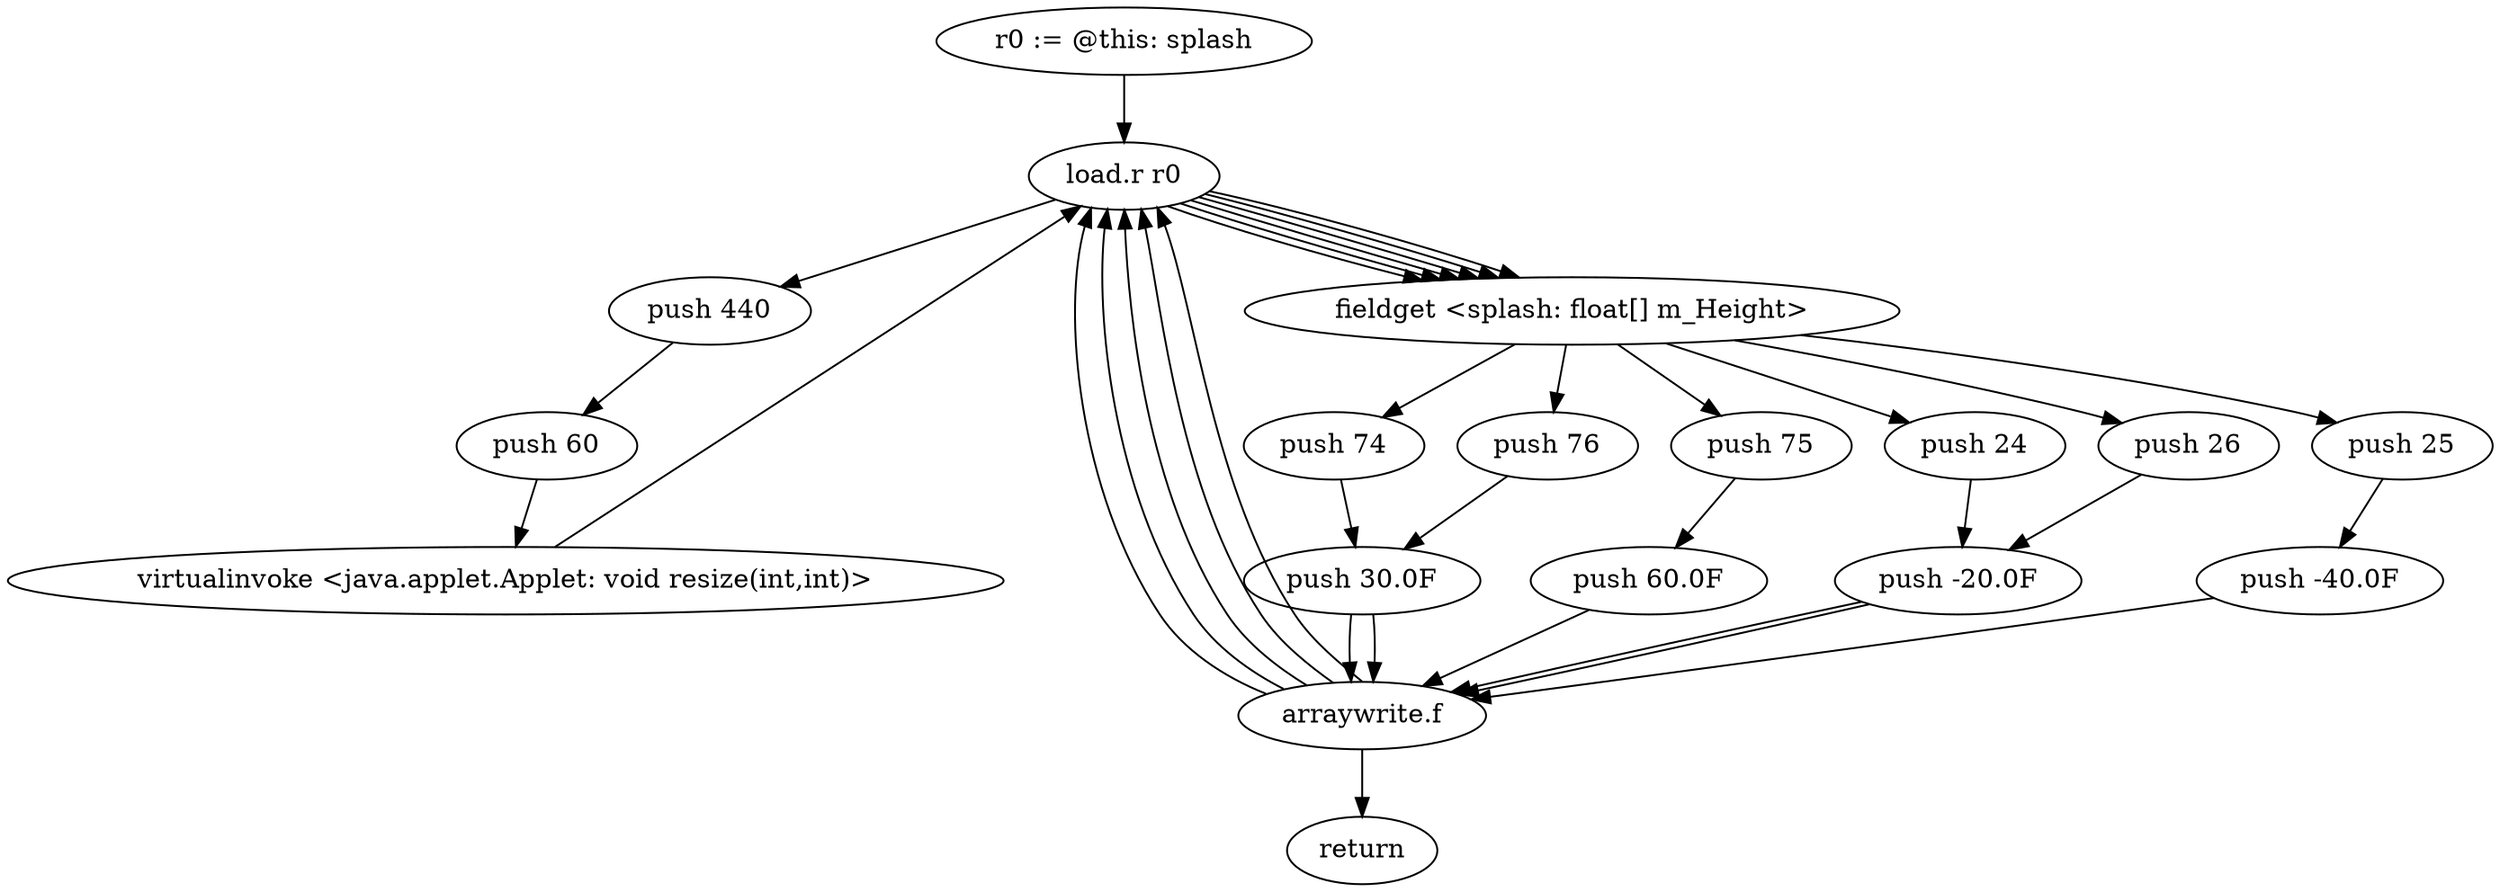 digraph "" {
    "r0 := @this: splash"
    "load.r r0"
    "r0 := @this: splash"->"load.r r0";
    "push 440"
    "load.r r0"->"push 440";
    "push 60"
    "push 440"->"push 60";
    "virtualinvoke <java.applet.Applet: void resize(int,int)>"
    "push 60"->"virtualinvoke <java.applet.Applet: void resize(int,int)>";
    "virtualinvoke <java.applet.Applet: void resize(int,int)>"->"load.r r0";
    "fieldget <splash: float[] m_Height>"
    "load.r r0"->"fieldget <splash: float[] m_Height>";
    "push 24"
    "fieldget <splash: float[] m_Height>"->"push 24";
    "push -20.0F"
    "push 24"->"push -20.0F";
    "arraywrite.f"
    "push -20.0F"->"arraywrite.f";
    "arraywrite.f"->"load.r r0";
    "load.r r0"->"fieldget <splash: float[] m_Height>";
    "push 25"
    "fieldget <splash: float[] m_Height>"->"push 25";
    "push -40.0F"
    "push 25"->"push -40.0F";
    "push -40.0F"->"arraywrite.f";
    "arraywrite.f"->"load.r r0";
    "load.r r0"->"fieldget <splash: float[] m_Height>";
    "push 26"
    "fieldget <splash: float[] m_Height>"->"push 26";
    "push 26"->"push -20.0F";
    "push -20.0F"->"arraywrite.f";
    "arraywrite.f"->"load.r r0";
    "load.r r0"->"fieldget <splash: float[] m_Height>";
    "push 74"
    "fieldget <splash: float[] m_Height>"->"push 74";
    "push 30.0F"
    "push 74"->"push 30.0F";
    "push 30.0F"->"arraywrite.f";
    "arraywrite.f"->"load.r r0";
    "load.r r0"->"fieldget <splash: float[] m_Height>";
    "push 75"
    "fieldget <splash: float[] m_Height>"->"push 75";
    "push 60.0F"
    "push 75"->"push 60.0F";
    "push 60.0F"->"arraywrite.f";
    "arraywrite.f"->"load.r r0";
    "load.r r0"->"fieldget <splash: float[] m_Height>";
    "push 76"
    "fieldget <splash: float[] m_Height>"->"push 76";
    "push 76"->"push 30.0F";
    "push 30.0F"->"arraywrite.f";
    "return"
    "arraywrite.f"->"return";
}
